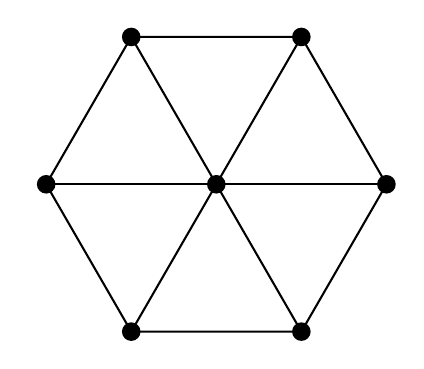 \tikzset{every picture/.style={line width=0.75pt}} %set default line width to 0.75pt        
\begin{tikzpicture}[x=0.75pt,y=0.75pt,yscale=-1,xscale=1]
    %uncomment if require: \path (0,576); %set diagram left start at 0, and has height of 576

    %Shape: Regular Polygon [id:dp418637802064904] 
    \draw   (347,162.97) -- (306.02,233.95) -- (224.05,233.95) -- (183.07,162.97) -- (224.05,91.98) -- (306.02,91.98) -- cycle ;
    %Shape: Circle [id:dp09925422290835106] 
    \draw  [fill={rgb, 255:red, 0; green, 0; blue, 0 }  ,fill opacity=1 ] (261.07,162.97) .. controls (261.07,160.78) and (262.84,159) .. (265.03,159) .. controls (267.22,159) and (269,160.78) .. (269,162.97) .. controls (269,165.16) and (267.22,166.93) .. (265.03,166.93) .. controls (262.84,166.93) and (261.07,165.16) .. (261.07,162.97) -- cycle ;
    %Shape: Circle [id:dp5023190080817819] 
    \draw  [fill={rgb, 255:red, 0; green, 0; blue, 0 }  ,fill opacity=1 ] (302.05,91.98) .. controls (302.05,89.79) and (303.83,88.01) .. (306.02,88.01) .. controls (308.21,88.01) and (309.98,89.79) .. (309.98,91.98) .. controls (309.98,94.17) and (308.21,95.95) .. (306.02,95.95) .. controls (303.83,95.95) and (302.05,94.17) .. (302.05,91.98) -- cycle ;
    %Shape: Circle [id:dp4337824535071886] 
    \draw  [fill={rgb, 255:red, 0; green, 0; blue, 0 }  ,fill opacity=1 ] (343.03,162.97) .. controls (343.03,160.78) and (344.81,159) .. (347,159) .. controls (349.19,159) and (350.97,160.78) .. (350.97,162.97) .. controls (350.97,165.16) and (349.19,166.93) .. (347,166.93) .. controls (344.81,166.93) and (343.03,165.16) .. (343.03,162.97) -- cycle ;
    %Shape: Circle [id:dp6244702690488961] 
    \draw  [fill={rgb, 255:red, 0; green, 0; blue, 0 }  ,fill opacity=1 ] (302.05,233.95) .. controls (302.05,231.76) and (303.83,229.99) .. (306.02,229.99) .. controls (308.21,229.99) and (309.98,231.76) .. (309.98,233.95) .. controls (309.98,236.14) and (308.21,237.92) .. (306.02,237.92) .. controls (303.83,237.92) and (302.05,236.14) .. (302.05,233.95) -- cycle ;
    %Shape: Circle [id:dp6055106087107356] 
    \draw  [fill={rgb, 255:red, 0; green, 0; blue, 0 }  ,fill opacity=1 ] (220.08,233.95) .. controls (220.08,231.76) and (221.86,229.99) .. (224.05,229.99) .. controls (226.24,229.99) and (228.02,231.76) .. (228.02,233.95) .. controls (228.02,236.14) and (226.24,237.92) .. (224.05,237.92) .. controls (221.86,237.92) and (220.08,236.14) .. (220.08,233.95) -- cycle ;
    %Shape: Circle [id:dp4195238842750679] 
    \draw  [fill={rgb, 255:red, 0; green, 0; blue, 0 }  ,fill opacity=1 ] (179.1,162.97) .. controls (179.1,160.78) and (180.88,159) .. (183.07,159) .. controls (185.26,159) and (187.03,160.78) .. (187.03,162.97) .. controls (187.03,165.16) and (185.26,166.93) .. (183.07,166.93) .. controls (180.88,166.93) and (179.1,165.16) .. (179.1,162.97) -- cycle ;
    %Shape: Circle [id:dp30180966559371947] 
    \draw  [fill={rgb, 255:red, 0; green, 0; blue, 0 }  ,fill opacity=1 ] (220.08,91.98) .. controls (220.08,89.79) and (221.86,88.01) .. (224.05,88.01) .. controls (226.24,88.01) and (228.02,89.79) .. (228.02,91.98) .. controls (228.02,94.17) and (226.24,95.95) .. (224.05,95.95) .. controls (221.86,95.95) and (220.08,94.17) .. (220.08,91.98) -- cycle ;
    %Straight Lines [id:da7638439846487142] 
    \draw    (224.05,91.98) -- (265.03,162.97) ;
    %Straight Lines [id:da8227947168852774] 
    \draw    (306.02,91.98) -- (265.03,162.97) ;
    %Straight Lines [id:da6811228548064538] 
    \draw    (347,162.97) -- (265.03,162.97) ;
    %Straight Lines [id:da28276319079032186] 
    \draw    (306.02,233.95) -- (265.03,162.97) ;
    %Straight Lines [id:da9890180981163106] 
    \draw    (224.05,233.95) -- (265.03,162.97) ;
    %Straight Lines [id:da2739410939609688] 
    \draw    (183.07,162.97) -- (265.03,162.97) ;
\end{tikzpicture}